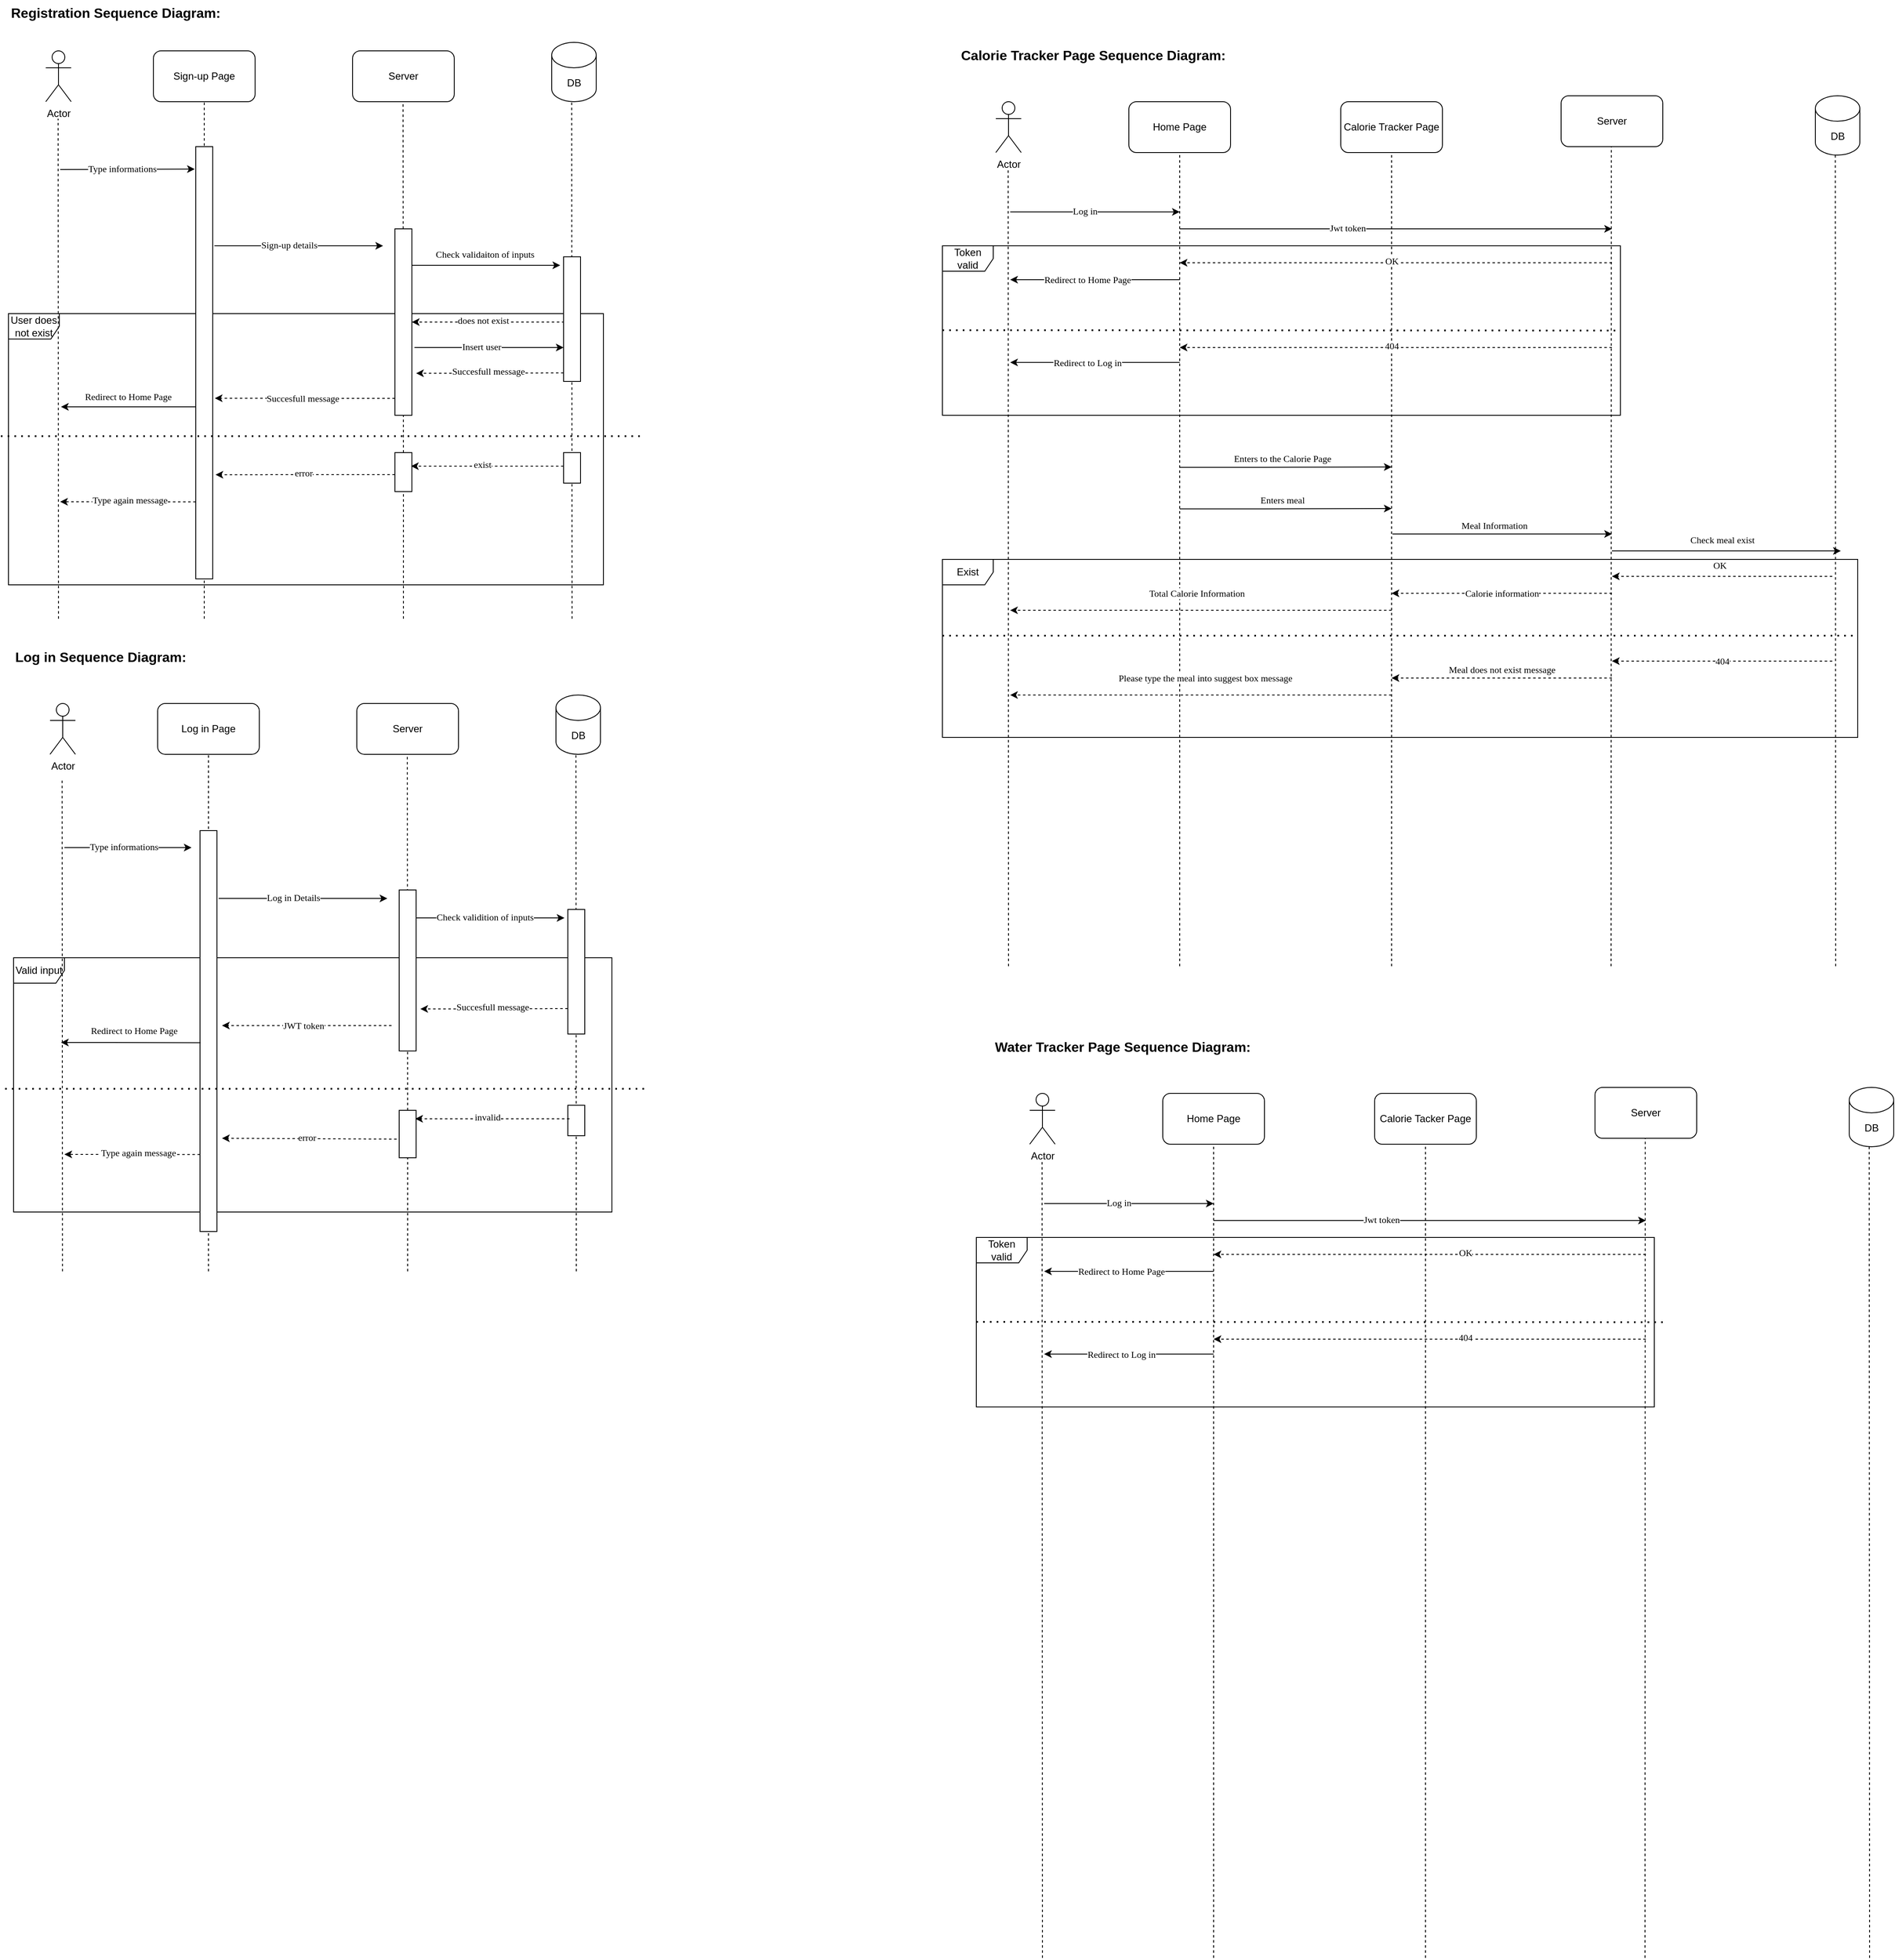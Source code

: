 <mxfile version="17.4.6" type="github">
  <diagram id="nZLM94ovh3mV7z_dbmCm" name="Page-1">
    <mxGraphModel dx="1778" dy="953" grid="1" gridSize="10" guides="1" tooltips="1" connect="1" arrows="1" fold="1" page="1" pageScale="1" pageWidth="5000" pageHeight="5000" math="0" shadow="0">
      <root>
        <mxCell id="0" />
        <mxCell id="1" parent="0" />
        <mxCell id="Yexyb0BpfmFyETItAoxo-177" value="Token valid" style="shape=umlFrame;whiteSpace=wrap;html=1;" vertex="1" parent="1">
          <mxGeometry x="1140" y="310" width="800" height="200" as="geometry" />
        </mxCell>
        <mxCell id="Yexyb0BpfmFyETItAoxo-48" value="Valid input" style="shape=umlFrame;whiteSpace=wrap;html=1;" vertex="1" parent="1">
          <mxGeometry x="44" y="1150" width="706" height="300" as="geometry" />
        </mxCell>
        <mxCell id="Yexyb0BpfmFyETItAoxo-45" value="User does not exist" style="shape=umlFrame;whiteSpace=wrap;html=1;" vertex="1" parent="1">
          <mxGeometry x="38" y="390" width="702" height="320" as="geometry" />
        </mxCell>
        <mxCell id="M2i2G8UK4aQcAIyvz-Gb-9" value="" style="endArrow=none;dashed=1;html=1;rounded=0;fontFamily=Verdana;entryX=0.5;entryY=1;entryDx=0;entryDy=0;startArrow=none;" parent="1" edge="1">
          <mxGeometry width="50" height="50" relative="1" as="geometry">
            <mxPoint x="703" y="750" as="sourcePoint" />
            <mxPoint x="702.58" y="140" as="targetPoint" />
          </mxGeometry>
        </mxCell>
        <mxCell id="M2i2G8UK4aQcAIyvz-Gb-10" value="" style="endArrow=none;dashed=1;html=1;rounded=0;fontFamily=Verdana;entryX=0.5;entryY=1;entryDx=0;entryDy=0;startArrow=none;" parent="1" source="M2i2G8UK4aQcAIyvz-Gb-37" edge="1">
          <mxGeometry width="50" height="50" relative="1" as="geometry">
            <mxPoint x="503.58" y="850" as="sourcePoint" />
            <mxPoint x="503.58" y="140" as="targetPoint" />
          </mxGeometry>
        </mxCell>
        <mxCell id="M2i2G8UK4aQcAIyvz-Gb-11" value="" style="endArrow=none;dashed=1;html=1;rounded=0;fontFamily=Verdana;entryX=0.5;entryY=1;entryDx=0;entryDy=0;" parent="1" target="M2i2G8UK4aQcAIyvz-Gb-12" edge="1">
          <mxGeometry width="50" height="50" relative="1" as="geometry">
            <mxPoint x="269" y="750" as="sourcePoint" />
            <mxPoint x="429" y="60" as="targetPoint" />
          </mxGeometry>
        </mxCell>
        <mxCell id="M2i2G8UK4aQcAIyvz-Gb-12" value="Sign-up Page" style="rounded=1;whiteSpace=wrap;html=1;flipH=0;flipV=0;" parent="1" vertex="1">
          <mxGeometry x="209" y="80" width="120" height="60" as="geometry" />
        </mxCell>
        <mxCell id="M2i2G8UK4aQcAIyvz-Gb-13" value="Server" style="rounded=1;whiteSpace=wrap;html=1;flipH=0;flipV=0;" parent="1" vertex="1">
          <mxGeometry x="444" y="80" width="120" height="60" as="geometry" />
        </mxCell>
        <mxCell id="M2i2G8UK4aQcAIyvz-Gb-14" value="DB" style="shape=cylinder3;whiteSpace=wrap;html=1;boundedLbl=1;backgroundOutline=1;size=15;flipH=0;flipV=0;" parent="1" vertex="1">
          <mxGeometry x="679" y="70" width="52.5" height="70" as="geometry" />
        </mxCell>
        <mxCell id="M2i2G8UK4aQcAIyvz-Gb-15" value="Actor" style="shape=umlActor;verticalLabelPosition=bottom;verticalAlign=top;html=1;outlineConnect=0;" parent="1" vertex="1">
          <mxGeometry x="82" y="80" width="30" height="60" as="geometry" />
        </mxCell>
        <mxCell id="M2i2G8UK4aQcAIyvz-Gb-16" value="" style="endArrow=classic;html=1;rounded=0;fontFamily=Verdana;entryX=-0.061;entryY=0.052;entryDx=0;entryDy=0;entryPerimeter=0;" parent="1" edge="1" target="M2i2G8UK4aQcAIyvz-Gb-28">
          <mxGeometry width="50" height="50" relative="1" as="geometry">
            <mxPoint x="99" y="220" as="sourcePoint" />
            <mxPoint x="249" y="220" as="targetPoint" />
          </mxGeometry>
        </mxCell>
        <mxCell id="M2i2G8UK4aQcAIyvz-Gb-17" value="Type informations" style="edgeLabel;html=1;align=center;verticalAlign=middle;resizable=0;points=[];fontFamily=Verdana;" parent="M2i2G8UK4aQcAIyvz-Gb-16" vertex="1" connectable="0">
          <mxGeometry x="-0.293" y="1" relative="1" as="geometry">
            <mxPoint x="17" as="offset" />
          </mxGeometry>
        </mxCell>
        <mxCell id="M2i2G8UK4aQcAIyvz-Gb-18" value="" style="endArrow=classic;html=1;rounded=0;fontFamily=Verdana;" parent="1" edge="1">
          <mxGeometry width="50" height="50" relative="1" as="geometry">
            <mxPoint x="281.0" y="310" as="sourcePoint" />
            <mxPoint x="480" y="310" as="targetPoint" />
          </mxGeometry>
        </mxCell>
        <mxCell id="M2i2G8UK4aQcAIyvz-Gb-19" value="Sign-up details" style="edgeLabel;html=1;align=center;verticalAlign=middle;resizable=0;points=[];fontFamily=Verdana;" parent="M2i2G8UK4aQcAIyvz-Gb-18" vertex="1" connectable="0">
          <mxGeometry x="-0.293" y="1" relative="1" as="geometry">
            <mxPoint x="17" as="offset" />
          </mxGeometry>
        </mxCell>
        <mxCell id="M2i2G8UK4aQcAIyvz-Gb-20" value="" style="endArrow=classic;html=1;rounded=0;fontFamily=Verdana;" parent="1" edge="1">
          <mxGeometry width="50" height="50" relative="1" as="geometry">
            <mxPoint x="499" y="333" as="sourcePoint" />
            <mxPoint x="689" y="333" as="targetPoint" />
          </mxGeometry>
        </mxCell>
        <mxCell id="M2i2G8UK4aQcAIyvz-Gb-21" value="Check validaiton of inputs" style="edgeLabel;html=1;align=center;verticalAlign=middle;resizable=0;points=[];fontFamily=Verdana;" parent="M2i2G8UK4aQcAIyvz-Gb-20" vertex="1" connectable="0">
          <mxGeometry x="-0.293" y="1" relative="1" as="geometry">
            <mxPoint x="34" y="-12" as="offset" />
          </mxGeometry>
        </mxCell>
        <mxCell id="M2i2G8UK4aQcAIyvz-Gb-22" value="" style="endArrow=classic;html=1;rounded=0;dashed=1;fontFamily=Verdana;" parent="1" edge="1">
          <mxGeometry width="50" height="50" relative="1" as="geometry">
            <mxPoint x="694" y="400" as="sourcePoint" />
            <mxPoint x="514" y="400" as="targetPoint" />
          </mxGeometry>
        </mxCell>
        <mxCell id="M2i2G8UK4aQcAIyvz-Gb-23" value="does not exist" style="edgeLabel;html=1;align=center;verticalAlign=middle;resizable=0;points=[];fontFamily=Verdana;" parent="M2i2G8UK4aQcAIyvz-Gb-22" vertex="1" connectable="0">
          <mxGeometry x="-0.293" y="1" relative="1" as="geometry">
            <mxPoint x="-33" y="-3" as="offset" />
          </mxGeometry>
        </mxCell>
        <mxCell id="M2i2G8UK4aQcAIyvz-Gb-24" value="" style="endArrow=classic;html=1;rounded=0;dashed=1;fontFamily=Verdana;entryX=1.125;entryY=0.582;entryDx=0;entryDy=0;entryPerimeter=0;" parent="1" target="M2i2G8UK4aQcAIyvz-Gb-28" edge="1">
          <mxGeometry width="50" height="50" relative="1" as="geometry">
            <mxPoint x="494" y="490" as="sourcePoint" />
            <mxPoint x="289" y="490" as="targetPoint" />
          </mxGeometry>
        </mxCell>
        <mxCell id="M2i2G8UK4aQcAIyvz-Gb-25" value="Succesfull message" style="edgeLabel;html=1;align=center;verticalAlign=middle;resizable=0;points=[];fontFamily=Verdana;" parent="M2i2G8UK4aQcAIyvz-Gb-24" vertex="1" connectable="0">
          <mxGeometry x="-0.293" y="1" relative="1" as="geometry">
            <mxPoint x="-34" y="-1" as="offset" />
          </mxGeometry>
        </mxCell>
        <mxCell id="M2i2G8UK4aQcAIyvz-Gb-28" value="" style="verticalLabelPosition=bottom;verticalAlign=top;html=1;shape=mxgraph.basic.rect;fillColor2=none;strokeWidth=1;size=20;indent=5;fontFamily=Verdana;" parent="1" vertex="1">
          <mxGeometry x="259" y="193" width="20" height="510" as="geometry" />
        </mxCell>
        <mxCell id="M2i2G8UK4aQcAIyvz-Gb-29" value="" style="verticalLabelPosition=bottom;verticalAlign=top;html=1;shape=mxgraph.basic.rect;fillColor2=none;strokeWidth=1;size=20;indent=5;fontFamily=Verdana;" parent="1" vertex="1">
          <mxGeometry x="693" y="323" width="20" height="147" as="geometry" />
        </mxCell>
        <mxCell id="M2i2G8UK4aQcAIyvz-Gb-30" value="" style="endArrow=none;dashed=1;html=1;dashPattern=1 3;strokeWidth=2;rounded=0;fontFamily=Verdana;" parent="1" edge="1">
          <mxGeometry width="50" height="50" relative="1" as="geometry">
            <mxPoint x="29" y="534.58" as="sourcePoint" />
            <mxPoint x="789" y="534.58" as="targetPoint" />
          </mxGeometry>
        </mxCell>
        <mxCell id="M2i2G8UK4aQcAIyvz-Gb-31" value="" style="verticalLabelPosition=bottom;verticalAlign=top;html=1;shape=mxgraph.basic.rect;fillColor2=none;strokeWidth=1;size=20;indent=5;fontFamily=Verdana;" parent="1" vertex="1">
          <mxGeometry x="494" y="290" width="20" height="220" as="geometry" />
        </mxCell>
        <mxCell id="M2i2G8UK4aQcAIyvz-Gb-32" value="" style="endArrow=classic;html=1;rounded=0;fontFamily=Verdana;" parent="1" edge="1">
          <mxGeometry width="50" height="50" relative="1" as="geometry">
            <mxPoint x="517" y="430" as="sourcePoint" />
            <mxPoint x="693.0" y="430" as="targetPoint" />
          </mxGeometry>
        </mxCell>
        <mxCell id="M2i2G8UK4aQcAIyvz-Gb-33" value="Insert user" style="edgeLabel;html=1;align=center;verticalAlign=middle;resizable=0;points=[];fontFamily=Verdana;" parent="M2i2G8UK4aQcAIyvz-Gb-32" vertex="1" connectable="0">
          <mxGeometry x="-0.293" y="1" relative="1" as="geometry">
            <mxPoint x="17" as="offset" />
          </mxGeometry>
        </mxCell>
        <mxCell id="M2i2G8UK4aQcAIyvz-Gb-34" value="" style="endArrow=classic;html=1;rounded=0;dashed=1;fontFamily=Verdana;" parent="1" edge="1">
          <mxGeometry width="50" height="50" relative="1" as="geometry">
            <mxPoint x="693.0" y="460" as="sourcePoint" />
            <mxPoint x="519" y="460.42" as="targetPoint" />
          </mxGeometry>
        </mxCell>
        <mxCell id="M2i2G8UK4aQcAIyvz-Gb-35" value="Succesfull message" style="edgeLabel;html=1;align=center;verticalAlign=middle;resizable=0;points=[];fontFamily=Verdana;" parent="M2i2G8UK4aQcAIyvz-Gb-34" vertex="1" connectable="0">
          <mxGeometry x="-0.293" y="1" relative="1" as="geometry">
            <mxPoint x="-28" y="-3" as="offset" />
          </mxGeometry>
        </mxCell>
        <mxCell id="M2i2G8UK4aQcAIyvz-Gb-36" value="" style="verticalLabelPosition=bottom;verticalAlign=top;html=1;shape=mxgraph.basic.rect;fillColor2=none;strokeWidth=1;size=20;indent=5;fontFamily=Verdana;" parent="1" vertex="1">
          <mxGeometry x="693" y="554" width="20" height="36" as="geometry" />
        </mxCell>
        <mxCell id="M2i2G8UK4aQcAIyvz-Gb-37" value="" style="verticalLabelPosition=bottom;verticalAlign=top;html=1;shape=mxgraph.basic.rect;fillColor2=none;strokeWidth=1;size=20;indent=5;fontFamily=Verdana;" parent="1" vertex="1">
          <mxGeometry x="494" y="554" width="20" height="46" as="geometry" />
        </mxCell>
        <mxCell id="M2i2G8UK4aQcAIyvz-Gb-38" value="" style="endArrow=none;dashed=1;html=1;rounded=0;fontFamily=Verdana;entryX=0.5;entryY=1;entryDx=0;entryDy=0;" parent="1" target="M2i2G8UK4aQcAIyvz-Gb-37" edge="1">
          <mxGeometry width="50" height="50" relative="1" as="geometry">
            <mxPoint x="504" y="750" as="sourcePoint" />
            <mxPoint x="503.58" y="140" as="targetPoint" />
          </mxGeometry>
        </mxCell>
        <mxCell id="M2i2G8UK4aQcAIyvz-Gb-39" value="" style="endArrow=classic;html=1;rounded=0;dashed=1;fontFamily=Verdana;" parent="1" edge="1">
          <mxGeometry width="50" height="50" relative="1" as="geometry">
            <mxPoint x="693.0" y="570" as="sourcePoint" />
            <mxPoint x="513.0" y="570" as="targetPoint" />
          </mxGeometry>
        </mxCell>
        <mxCell id="M2i2G8UK4aQcAIyvz-Gb-40" value="exist" style="edgeLabel;html=1;align=center;verticalAlign=middle;resizable=0;points=[];fontFamily=Verdana;" parent="M2i2G8UK4aQcAIyvz-Gb-39" vertex="1" connectable="0">
          <mxGeometry x="-0.293" y="1" relative="1" as="geometry">
            <mxPoint x="-33" y="-3" as="offset" />
          </mxGeometry>
        </mxCell>
        <mxCell id="M2i2G8UK4aQcAIyvz-Gb-41" value="" style="endArrow=classic;html=1;rounded=0;dashed=1;fontFamily=Verdana;entryX=1.167;entryY=0.759;entryDx=0;entryDy=0;entryPerimeter=0;" parent="1" target="M2i2G8UK4aQcAIyvz-Gb-28" edge="1">
          <mxGeometry width="50" height="50" relative="1" as="geometry">
            <mxPoint x="494" y="580" as="sourcePoint" />
            <mxPoint x="314" y="580" as="targetPoint" />
          </mxGeometry>
        </mxCell>
        <mxCell id="M2i2G8UK4aQcAIyvz-Gb-42" value="error" style="edgeLabel;html=1;align=center;verticalAlign=middle;resizable=0;points=[];fontFamily=Verdana;" parent="M2i2G8UK4aQcAIyvz-Gb-41" vertex="1" connectable="0">
          <mxGeometry x="-0.293" y="1" relative="1" as="geometry">
            <mxPoint x="-33" y="-3" as="offset" />
          </mxGeometry>
        </mxCell>
        <mxCell id="M2i2G8UK4aQcAIyvz-Gb-43" value="" style="endArrow=classic;html=1;rounded=0;dashed=1;fontFamily=Verdana;" parent="1" edge="1">
          <mxGeometry width="50" height="50" relative="1" as="geometry">
            <mxPoint x="259" y="612.08" as="sourcePoint" />
            <mxPoint x="99" y="612" as="targetPoint" />
          </mxGeometry>
        </mxCell>
        <mxCell id="M2i2G8UK4aQcAIyvz-Gb-44" value="Type again message" style="edgeLabel;html=1;align=center;verticalAlign=middle;resizable=0;points=[];fontFamily=Verdana;" parent="M2i2G8UK4aQcAIyvz-Gb-43" vertex="1" connectable="0">
          <mxGeometry x="-0.293" y="1" relative="1" as="geometry">
            <mxPoint x="-22" y="-3" as="offset" />
          </mxGeometry>
        </mxCell>
        <mxCell id="M2i2G8UK4aQcAIyvz-Gb-45" value="" style="endArrow=none;dashed=1;html=1;rounded=0;fontFamily=Verdana;entryX=0.5;entryY=1;entryDx=0;entryDy=0;" parent="1" edge="1">
          <mxGeometry width="50" height="50" relative="1" as="geometry">
            <mxPoint x="97" y="750" as="sourcePoint" />
            <mxPoint x="96.58" y="160" as="targetPoint" />
          </mxGeometry>
        </mxCell>
        <mxCell id="M2i2G8UK4aQcAIyvz-Gb-48" value="Registration Sequence Diagram:" style="text;html=1;strokeColor=none;fillColor=none;align=left;verticalAlign=middle;whiteSpace=wrap;rounded=0;fontStyle=1;fontSize=16;" parent="1" vertex="1">
          <mxGeometry x="39" y="20" width="341" height="30" as="geometry" />
        </mxCell>
        <mxCell id="Yexyb0BpfmFyETItAoxo-3" value="" style="endArrow=none;dashed=1;html=1;rounded=0;fontFamily=Verdana;entryX=0.5;entryY=1;entryDx=0;entryDy=0;" edge="1" parent="1">
          <mxGeometry width="50" height="50" relative="1" as="geometry">
            <mxPoint x="708" y="1520" as="sourcePoint" />
            <mxPoint x="707.58" y="910" as="targetPoint" />
          </mxGeometry>
        </mxCell>
        <mxCell id="Yexyb0BpfmFyETItAoxo-4" value="" style="endArrow=none;dashed=1;html=1;rounded=0;fontFamily=Verdana;entryX=0.5;entryY=1;entryDx=0;entryDy=0;startArrow=none;" edge="1" parent="1" source="Yexyb0BpfmFyETItAoxo-31">
          <mxGeometry width="50" height="50" relative="1" as="geometry">
            <mxPoint x="508.58" y="1620" as="sourcePoint" />
            <mxPoint x="508.58" y="910" as="targetPoint" />
          </mxGeometry>
        </mxCell>
        <mxCell id="Yexyb0BpfmFyETItAoxo-5" value="" style="endArrow=none;dashed=1;html=1;rounded=0;fontFamily=Verdana;entryX=0.5;entryY=1;entryDx=0;entryDy=0;" edge="1" parent="1" target="Yexyb0BpfmFyETItAoxo-6">
          <mxGeometry width="50" height="50" relative="1" as="geometry">
            <mxPoint x="274" y="1520" as="sourcePoint" />
            <mxPoint x="434" y="830" as="targetPoint" />
          </mxGeometry>
        </mxCell>
        <mxCell id="Yexyb0BpfmFyETItAoxo-6" value="Log in Page" style="rounded=1;whiteSpace=wrap;html=1;flipH=0;flipV=0;" vertex="1" parent="1">
          <mxGeometry x="214" y="850" width="120" height="60" as="geometry" />
        </mxCell>
        <mxCell id="Yexyb0BpfmFyETItAoxo-7" value="Server" style="rounded=1;whiteSpace=wrap;html=1;flipH=0;flipV=0;" vertex="1" parent="1">
          <mxGeometry x="449" y="850" width="120" height="60" as="geometry" />
        </mxCell>
        <mxCell id="Yexyb0BpfmFyETItAoxo-8" value="DB" style="shape=cylinder3;whiteSpace=wrap;html=1;boundedLbl=1;backgroundOutline=1;size=15;flipH=0;flipV=0;" vertex="1" parent="1">
          <mxGeometry x="684" y="840" width="52.5" height="70" as="geometry" />
        </mxCell>
        <mxCell id="Yexyb0BpfmFyETItAoxo-9" value="Actor" style="shape=umlActor;verticalLabelPosition=bottom;verticalAlign=top;html=1;outlineConnect=0;" vertex="1" parent="1">
          <mxGeometry x="87" y="850" width="30" height="60" as="geometry" />
        </mxCell>
        <mxCell id="Yexyb0BpfmFyETItAoxo-10" value="" style="endArrow=classic;html=1;rounded=0;fontFamily=Verdana;" edge="1" parent="1">
          <mxGeometry width="50" height="50" relative="1" as="geometry">
            <mxPoint x="104" y="1020" as="sourcePoint" />
            <mxPoint x="254" y="1020" as="targetPoint" />
          </mxGeometry>
        </mxCell>
        <mxCell id="Yexyb0BpfmFyETItAoxo-11" value="Type informations" style="edgeLabel;html=1;align=center;verticalAlign=middle;resizable=0;points=[];fontFamily=Verdana;" vertex="1" connectable="0" parent="Yexyb0BpfmFyETItAoxo-10">
          <mxGeometry x="-0.293" y="1" relative="1" as="geometry">
            <mxPoint x="17" as="offset" />
          </mxGeometry>
        </mxCell>
        <mxCell id="Yexyb0BpfmFyETItAoxo-12" value="" style="endArrow=classic;html=1;rounded=0;fontFamily=Verdana;" edge="1" parent="1">
          <mxGeometry width="50" height="50" relative="1" as="geometry">
            <mxPoint x="286.0" y="1080" as="sourcePoint" />
            <mxPoint x="485" y="1080" as="targetPoint" />
          </mxGeometry>
        </mxCell>
        <mxCell id="Yexyb0BpfmFyETItAoxo-13" value="Log in Details" style="edgeLabel;html=1;align=center;verticalAlign=middle;resizable=0;points=[];fontFamily=Verdana;" vertex="1" connectable="0" parent="Yexyb0BpfmFyETItAoxo-12">
          <mxGeometry x="-0.293" y="1" relative="1" as="geometry">
            <mxPoint x="17" as="offset" />
          </mxGeometry>
        </mxCell>
        <mxCell id="Yexyb0BpfmFyETItAoxo-14" value="" style="endArrow=classic;html=1;rounded=0;fontFamily=Verdana;" edge="1" parent="1">
          <mxGeometry width="50" height="50" relative="1" as="geometry">
            <mxPoint x="504" y="1103" as="sourcePoint" />
            <mxPoint x="694" y="1103" as="targetPoint" />
          </mxGeometry>
        </mxCell>
        <mxCell id="Yexyb0BpfmFyETItAoxo-15" value="Check validition of inputs" style="edgeLabel;html=1;align=center;verticalAlign=middle;resizable=0;points=[];fontFamily=Verdana;" vertex="1" connectable="0" parent="Yexyb0BpfmFyETItAoxo-14">
          <mxGeometry x="-0.293" y="1" relative="1" as="geometry">
            <mxPoint x="29" as="offset" />
          </mxGeometry>
        </mxCell>
        <mxCell id="Yexyb0BpfmFyETItAoxo-18" value="" style="endArrow=classic;html=1;rounded=0;dashed=1;fontFamily=Verdana;" edge="1" parent="1">
          <mxGeometry width="50" height="50" relative="1" as="geometry">
            <mxPoint x="490" y="1230" as="sourcePoint" />
            <mxPoint x="290" y="1230" as="targetPoint" />
            <Array as="points" />
          </mxGeometry>
        </mxCell>
        <mxCell id="Yexyb0BpfmFyETItAoxo-19" value="JWT token" style="edgeLabel;html=1;align=center;verticalAlign=middle;resizable=0;points=[];fontFamily=Verdana;" vertex="1" connectable="0" parent="Yexyb0BpfmFyETItAoxo-18">
          <mxGeometry x="-0.293" y="1" relative="1" as="geometry">
            <mxPoint x="-34" y="-1" as="offset" />
          </mxGeometry>
        </mxCell>
        <mxCell id="Yexyb0BpfmFyETItAoxo-22" value="" style="verticalLabelPosition=bottom;verticalAlign=top;html=1;shape=mxgraph.basic.rect;fillColor2=none;strokeWidth=1;size=20;indent=5;fontFamily=Verdana;" vertex="1" parent="1">
          <mxGeometry x="264" y="1000" width="20" height="473" as="geometry" />
        </mxCell>
        <mxCell id="Yexyb0BpfmFyETItAoxo-23" value="" style="verticalLabelPosition=bottom;verticalAlign=top;html=1;shape=mxgraph.basic.rect;fillColor2=none;strokeWidth=1;size=20;indent=5;fontFamily=Verdana;" vertex="1" parent="1">
          <mxGeometry x="698" y="1093" width="20" height="147" as="geometry" />
        </mxCell>
        <mxCell id="Yexyb0BpfmFyETItAoxo-24" value="" style="endArrow=none;dashed=1;html=1;dashPattern=1 3;strokeWidth=2;rounded=0;fontFamily=Verdana;" edge="1" parent="1">
          <mxGeometry width="50" height="50" relative="1" as="geometry">
            <mxPoint x="34" y="1304.58" as="sourcePoint" />
            <mxPoint x="794" y="1304.58" as="targetPoint" />
          </mxGeometry>
        </mxCell>
        <mxCell id="Yexyb0BpfmFyETItAoxo-25" value="" style="verticalLabelPosition=bottom;verticalAlign=top;html=1;shape=mxgraph.basic.rect;fillColor2=none;strokeWidth=1;size=20;indent=5;fontFamily=Verdana;" vertex="1" parent="1">
          <mxGeometry x="499" y="1070" width="20" height="190" as="geometry" />
        </mxCell>
        <mxCell id="Yexyb0BpfmFyETItAoxo-28" value="" style="endArrow=classic;html=1;rounded=0;dashed=1;fontFamily=Verdana;" edge="1" parent="1">
          <mxGeometry width="50" height="50" relative="1" as="geometry">
            <mxPoint x="698.0" y="1210" as="sourcePoint" />
            <mxPoint x="524" y="1210.42" as="targetPoint" />
          </mxGeometry>
        </mxCell>
        <mxCell id="Yexyb0BpfmFyETItAoxo-29" value="Succesfull message" style="edgeLabel;html=1;align=center;verticalAlign=middle;resizable=0;points=[];fontFamily=Verdana;" vertex="1" connectable="0" parent="Yexyb0BpfmFyETItAoxo-28">
          <mxGeometry x="-0.293" y="1" relative="1" as="geometry">
            <mxPoint x="-28" y="-3" as="offset" />
          </mxGeometry>
        </mxCell>
        <mxCell id="Yexyb0BpfmFyETItAoxo-30" value="" style="verticalLabelPosition=bottom;verticalAlign=top;html=1;shape=mxgraph.basic.rect;fillColor2=none;strokeWidth=1;size=20;indent=5;fontFamily=Verdana;" vertex="1" parent="1">
          <mxGeometry x="698" y="1324" width="20" height="36" as="geometry" />
        </mxCell>
        <mxCell id="Yexyb0BpfmFyETItAoxo-31" value="" style="verticalLabelPosition=bottom;verticalAlign=top;html=1;shape=mxgraph.basic.rect;fillColor2=none;strokeWidth=1;size=20;indent=5;fontFamily=Verdana;" vertex="1" parent="1">
          <mxGeometry x="499" y="1330" width="20" height="56" as="geometry" />
        </mxCell>
        <mxCell id="Yexyb0BpfmFyETItAoxo-32" value="" style="endArrow=none;dashed=1;html=1;rounded=0;fontFamily=Verdana;entryX=0.5;entryY=1;entryDx=0;entryDy=0;" edge="1" parent="1" target="Yexyb0BpfmFyETItAoxo-31">
          <mxGeometry width="50" height="50" relative="1" as="geometry">
            <mxPoint x="509" y="1520" as="sourcePoint" />
            <mxPoint x="508.58" y="910" as="targetPoint" />
          </mxGeometry>
        </mxCell>
        <mxCell id="Yexyb0BpfmFyETItAoxo-33" value="" style="endArrow=classic;html=1;rounded=0;dashed=1;fontFamily=Verdana;" edge="1" parent="1">
          <mxGeometry width="50" height="50" relative="1" as="geometry">
            <mxPoint x="700" y="1340" as="sourcePoint" />
            <mxPoint x="518.0" y="1340" as="targetPoint" />
          </mxGeometry>
        </mxCell>
        <mxCell id="Yexyb0BpfmFyETItAoxo-34" value="invalid" style="edgeLabel;html=1;align=center;verticalAlign=middle;resizable=0;points=[];fontFamily=Verdana;" vertex="1" connectable="0" parent="Yexyb0BpfmFyETItAoxo-33">
          <mxGeometry x="-0.293" y="1" relative="1" as="geometry">
            <mxPoint x="-33" y="-3" as="offset" />
          </mxGeometry>
        </mxCell>
        <mxCell id="Yexyb0BpfmFyETItAoxo-35" value="" style="endArrow=classic;html=1;rounded=0;dashed=1;fontFamily=Verdana;exitX=-0.15;exitY=0.607;exitDx=0;exitDy=0;exitPerimeter=0;" edge="1" parent="1" source="Yexyb0BpfmFyETItAoxo-31">
          <mxGeometry width="50" height="50" relative="1" as="geometry">
            <mxPoint x="499" y="1350" as="sourcePoint" />
            <mxPoint x="290" y="1363" as="targetPoint" />
          </mxGeometry>
        </mxCell>
        <mxCell id="Yexyb0BpfmFyETItAoxo-36" value="error" style="edgeLabel;html=1;align=center;verticalAlign=middle;resizable=0;points=[];fontFamily=Verdana;" vertex="1" connectable="0" parent="Yexyb0BpfmFyETItAoxo-35">
          <mxGeometry x="-0.293" y="1" relative="1" as="geometry">
            <mxPoint x="-33" y="-3" as="offset" />
          </mxGeometry>
        </mxCell>
        <mxCell id="Yexyb0BpfmFyETItAoxo-37" value="" style="endArrow=classic;html=1;rounded=0;dashed=1;fontFamily=Verdana;" edge="1" parent="1">
          <mxGeometry width="50" height="50" relative="1" as="geometry">
            <mxPoint x="264" y="1382.08" as="sourcePoint" />
            <mxPoint x="104" y="1382" as="targetPoint" />
          </mxGeometry>
        </mxCell>
        <mxCell id="Yexyb0BpfmFyETItAoxo-38" value="Type again message" style="edgeLabel;html=1;align=center;verticalAlign=middle;resizable=0;points=[];fontFamily=Verdana;" vertex="1" connectable="0" parent="Yexyb0BpfmFyETItAoxo-37">
          <mxGeometry x="-0.293" y="1" relative="1" as="geometry">
            <mxPoint x="-17" y="-3" as="offset" />
          </mxGeometry>
        </mxCell>
        <mxCell id="Yexyb0BpfmFyETItAoxo-39" value="" style="endArrow=none;dashed=1;html=1;rounded=0;fontFamily=Verdana;entryX=0.5;entryY=1;entryDx=0;entryDy=0;" edge="1" parent="1">
          <mxGeometry width="50" height="50" relative="1" as="geometry">
            <mxPoint x="101.71" y="1520" as="sourcePoint" />
            <mxPoint x="101.29" y="940" as="targetPoint" />
          </mxGeometry>
        </mxCell>
        <mxCell id="Yexyb0BpfmFyETItAoxo-43" value="Log in Sequence Diagram:" style="text;html=1;strokeColor=none;fillColor=none;align=left;verticalAlign=middle;whiteSpace=wrap;rounded=0;fontStyle=1;fontSize=16;" vertex="1" parent="1">
          <mxGeometry x="44" y="780" width="341" height="30" as="geometry" />
        </mxCell>
        <mxCell id="Yexyb0BpfmFyETItAoxo-89" value="" style="endArrow=none;dashed=1;html=1;rounded=0;fontFamily=Verdana;entryX=0.5;entryY=1;entryDx=0;entryDy=0;" edge="1" parent="1">
          <mxGeometry width="50" height="50" relative="1" as="geometry">
            <mxPoint x="2194" y="1160" as="sourcePoint" />
            <mxPoint x="2193.58" y="203" as="targetPoint" />
          </mxGeometry>
        </mxCell>
        <mxCell id="Yexyb0BpfmFyETItAoxo-90" value="" style="endArrow=none;dashed=1;html=1;rounded=0;fontFamily=Verdana;entryX=0.5;entryY=1;entryDx=0;entryDy=0;startArrow=none;" edge="1" parent="1">
          <mxGeometry width="50" height="50" relative="1" as="geometry">
            <mxPoint x="1929" y="1160" as="sourcePoint" />
            <mxPoint x="1929.29" y="190" as="targetPoint" />
          </mxGeometry>
        </mxCell>
        <mxCell id="Yexyb0BpfmFyETItAoxo-91" value="" style="endArrow=none;dashed=1;html=1;rounded=0;fontFamily=Verdana;entryX=0.5;entryY=1;entryDx=0;entryDy=0;" edge="1" parent="1" target="Yexyb0BpfmFyETItAoxo-92">
          <mxGeometry width="50" height="50" relative="1" as="geometry">
            <mxPoint x="1420" y="1160" as="sourcePoint" />
            <mxPoint x="1580" y="120" as="targetPoint" />
          </mxGeometry>
        </mxCell>
        <mxCell id="Yexyb0BpfmFyETItAoxo-92" value="Home Page" style="rounded=1;whiteSpace=wrap;html=1;flipH=0;flipV=0;" vertex="1" parent="1">
          <mxGeometry x="1360" y="140" width="120" height="60" as="geometry" />
        </mxCell>
        <mxCell id="Yexyb0BpfmFyETItAoxo-93" value="Server" style="rounded=1;whiteSpace=wrap;html=1;flipH=0;flipV=0;" vertex="1" parent="1">
          <mxGeometry x="1870" y="133" width="120" height="60" as="geometry" />
        </mxCell>
        <mxCell id="Yexyb0BpfmFyETItAoxo-94" value="DB" style="shape=cylinder3;whiteSpace=wrap;html=1;boundedLbl=1;backgroundOutline=1;size=15;flipH=0;flipV=0;" vertex="1" parent="1">
          <mxGeometry x="2170" y="133" width="52.5" height="70" as="geometry" />
        </mxCell>
        <mxCell id="Yexyb0BpfmFyETItAoxo-95" value="Actor" style="shape=umlActor;verticalLabelPosition=bottom;verticalAlign=top;html=1;outlineConnect=0;" vertex="1" parent="1">
          <mxGeometry x="1203" y="140" width="30" height="60" as="geometry" />
        </mxCell>
        <mxCell id="Yexyb0BpfmFyETItAoxo-123" value="" style="endArrow=none;dashed=1;html=1;rounded=0;fontFamily=Verdana;entryX=0.5;entryY=1;entryDx=0;entryDy=0;" edge="1" parent="1">
          <mxGeometry width="50" height="50" relative="1" as="geometry">
            <mxPoint x="1218" y="1160" as="sourcePoint" />
            <mxPoint x="1217.58" y="220" as="targetPoint" />
          </mxGeometry>
        </mxCell>
        <mxCell id="Yexyb0BpfmFyETItAoxo-124" value="Calorie Tracker Page Sequence Diagram:" style="text;html=1;strokeColor=none;fillColor=none;align=left;verticalAlign=middle;whiteSpace=wrap;rounded=0;fontStyle=1;fontSize=16;" vertex="1" parent="1">
          <mxGeometry x="1160" y="70" width="341" height="30" as="geometry" />
        </mxCell>
        <mxCell id="Yexyb0BpfmFyETItAoxo-125" value="" style="endArrow=none;dashed=1;html=1;rounded=0;fontFamily=Verdana;entryX=0.5;entryY=1;entryDx=0;entryDy=0;" edge="1" parent="1" target="Yexyb0BpfmFyETItAoxo-126">
          <mxGeometry width="50" height="50" relative="1" as="geometry">
            <mxPoint x="1670" y="1160" as="sourcePoint" />
            <mxPoint x="1830" y="120" as="targetPoint" />
          </mxGeometry>
        </mxCell>
        <mxCell id="Yexyb0BpfmFyETItAoxo-126" value="Calorie Tracker Page" style="rounded=1;whiteSpace=wrap;html=1;flipH=0;flipV=0;" vertex="1" parent="1">
          <mxGeometry x="1610" y="140" width="120" height="60" as="geometry" />
        </mxCell>
        <mxCell id="Yexyb0BpfmFyETItAoxo-173" value="" style="endArrow=classic;html=1;rounded=0;fontFamily=Verdana;" edge="1" parent="1">
          <mxGeometry width="50" height="50" relative="1" as="geometry">
            <mxPoint x="1220" y="270" as="sourcePoint" />
            <mxPoint x="1420" y="270" as="targetPoint" />
            <Array as="points">
              <mxPoint x="1320" y="270" />
            </Array>
          </mxGeometry>
        </mxCell>
        <mxCell id="Yexyb0BpfmFyETItAoxo-174" value="Log in" style="edgeLabel;html=1;align=center;verticalAlign=middle;resizable=0;points=[];fontFamily=Verdana;" vertex="1" connectable="0" parent="Yexyb0BpfmFyETItAoxo-173">
          <mxGeometry x="-0.293" y="1" relative="1" as="geometry">
            <mxPoint x="17" as="offset" />
          </mxGeometry>
        </mxCell>
        <mxCell id="Yexyb0BpfmFyETItAoxo-175" value="" style="endArrow=classic;html=1;rounded=0;fontFamily=Verdana;" edge="1" parent="1">
          <mxGeometry width="50" height="50" relative="1" as="geometry">
            <mxPoint x="1420" y="290" as="sourcePoint" />
            <mxPoint x="1930" y="290" as="targetPoint" />
          </mxGeometry>
        </mxCell>
        <mxCell id="Yexyb0BpfmFyETItAoxo-176" value="Jwt token" style="edgeLabel;html=1;align=center;verticalAlign=middle;resizable=0;points=[];fontFamily=Verdana;" vertex="1" connectable="0" parent="Yexyb0BpfmFyETItAoxo-175">
          <mxGeometry x="-0.293" y="1" relative="1" as="geometry">
            <mxPoint x="17" as="offset" />
          </mxGeometry>
        </mxCell>
        <mxCell id="Yexyb0BpfmFyETItAoxo-182" value="" style="endArrow=none;dashed=1;html=1;dashPattern=1 3;strokeWidth=2;rounded=0;fontFamily=Verdana;" edge="1" parent="1">
          <mxGeometry width="50" height="50" relative="1" as="geometry">
            <mxPoint x="1140" y="409.57" as="sourcePoint" />
            <mxPoint x="1940" y="410" as="targetPoint" />
          </mxGeometry>
        </mxCell>
        <mxCell id="Yexyb0BpfmFyETItAoxo-185" value="" style="endArrow=classic;html=1;rounded=0;dashed=1;fontFamily=Verdana;" edge="1" parent="1">
          <mxGeometry width="50" height="50" relative="1" as="geometry">
            <mxPoint x="1930.0" y="330" as="sourcePoint" />
            <mxPoint x="1420" y="330" as="targetPoint" />
          </mxGeometry>
        </mxCell>
        <mxCell id="Yexyb0BpfmFyETItAoxo-186" value="OK" style="edgeLabel;html=1;align=center;verticalAlign=middle;resizable=0;points=[];fontFamily=Verdana;" vertex="1" connectable="0" parent="Yexyb0BpfmFyETItAoxo-185">
          <mxGeometry x="-0.293" y="1" relative="1" as="geometry">
            <mxPoint x="-80" y="-3" as="offset" />
          </mxGeometry>
        </mxCell>
        <mxCell id="Yexyb0BpfmFyETItAoxo-188" value="" style="endArrow=classic;html=1;rounded=0;fontFamily=Verdana;" edge="1" parent="1">
          <mxGeometry width="50" height="50" relative="1" as="geometry">
            <mxPoint x="1420" y="350.0" as="sourcePoint" />
            <mxPoint x="1220" y="350.0" as="targetPoint" />
            <Array as="points">
              <mxPoint x="1320" y="350" />
            </Array>
          </mxGeometry>
        </mxCell>
        <mxCell id="Yexyb0BpfmFyETItAoxo-196" value="&lt;span style=&quot;font-family: &amp;#34;verdana&amp;#34;&quot;&gt;Redirect to Home Page&lt;/span&gt;" style="edgeLabel;html=1;align=center;verticalAlign=middle;resizable=0;points=[];" vertex="1" connectable="0" parent="Yexyb0BpfmFyETItAoxo-188">
          <mxGeometry x="-0.639" y="4" relative="1" as="geometry">
            <mxPoint x="-73" y="-4" as="offset" />
          </mxGeometry>
        </mxCell>
        <mxCell id="Yexyb0BpfmFyETItAoxo-190" value="" style="endArrow=classic;html=1;rounded=0;fontFamily=Verdana;" edge="1" parent="1">
          <mxGeometry width="50" height="50" relative="1" as="geometry">
            <mxPoint x="259" y="500.0" as="sourcePoint" />
            <mxPoint x="100" y="500" as="targetPoint" />
            <Array as="points">
              <mxPoint x="159" y="500" />
            </Array>
          </mxGeometry>
        </mxCell>
        <mxCell id="Yexyb0BpfmFyETItAoxo-191" value="Redirect to Home Page" style="edgeLabel;html=1;align=center;verticalAlign=middle;resizable=0;points=[];fontFamily=Verdana;" vertex="1" connectable="0" parent="1">
          <mxGeometry x="169.995" y="489.997" as="geometry">
            <mxPoint x="9" y="-2" as="offset" />
          </mxGeometry>
        </mxCell>
        <mxCell id="Yexyb0BpfmFyETItAoxo-192" value="" style="endArrow=classic;html=1;rounded=0;fontFamily=Verdana;exitX=0.037;exitY=0.529;exitDx=0;exitDy=0;exitPerimeter=0;" edge="1" parent="1" source="Yexyb0BpfmFyETItAoxo-22">
          <mxGeometry width="50" height="50" relative="1" as="geometry">
            <mxPoint x="260" y="1250" as="sourcePoint" />
            <mxPoint x="100" y="1250" as="targetPoint" />
            <Array as="points">
              <mxPoint x="159" y="1250" />
            </Array>
          </mxGeometry>
        </mxCell>
        <mxCell id="Yexyb0BpfmFyETItAoxo-193" value="Redirect to Home Page" style="edgeLabel;html=1;align=center;verticalAlign=middle;resizable=0;points=[];fontFamily=Verdana;" vertex="1" connectable="0" parent="1">
          <mxGeometry x="179.995" y="499.997" as="geometry">
            <mxPoint x="6" y="736" as="offset" />
          </mxGeometry>
        </mxCell>
        <mxCell id="Yexyb0BpfmFyETItAoxo-194" value="" style="endArrow=classic;html=1;rounded=0;dashed=1;fontFamily=Verdana;" edge="1" parent="1">
          <mxGeometry width="50" height="50" relative="1" as="geometry">
            <mxPoint x="1930" y="430.0" as="sourcePoint" />
            <mxPoint x="1420" y="430.0" as="targetPoint" />
          </mxGeometry>
        </mxCell>
        <mxCell id="Yexyb0BpfmFyETItAoxo-195" value="404" style="edgeLabel;html=1;align=center;verticalAlign=middle;resizable=0;points=[];fontFamily=Verdana;" vertex="1" connectable="0" parent="Yexyb0BpfmFyETItAoxo-194">
          <mxGeometry x="-0.293" y="1" relative="1" as="geometry">
            <mxPoint x="-80" y="-3" as="offset" />
          </mxGeometry>
        </mxCell>
        <mxCell id="Yexyb0BpfmFyETItAoxo-197" value="" style="endArrow=classic;html=1;rounded=0;fontFamily=Verdana;" edge="1" parent="1">
          <mxGeometry width="50" height="50" relative="1" as="geometry">
            <mxPoint x="1420" y="447.57" as="sourcePoint" />
            <mxPoint x="1220" y="447.57" as="targetPoint" />
            <Array as="points">
              <mxPoint x="1320" y="447.57" />
            </Array>
          </mxGeometry>
        </mxCell>
        <mxCell id="Yexyb0BpfmFyETItAoxo-198" value="&lt;span style=&quot;font-family: &amp;#34;verdana&amp;#34;&quot;&gt;Redirect to Log in&lt;/span&gt;" style="edgeLabel;html=1;align=center;verticalAlign=middle;resizable=0;points=[];" vertex="1" connectable="0" parent="Yexyb0BpfmFyETItAoxo-197">
          <mxGeometry x="-0.639" y="4" relative="1" as="geometry">
            <mxPoint x="-73" y="-4" as="offset" />
          </mxGeometry>
        </mxCell>
        <mxCell id="Yexyb0BpfmFyETItAoxo-199" value="Token valid" style="shape=umlFrame;whiteSpace=wrap;html=1;" vertex="1" parent="1">
          <mxGeometry x="1180" y="1480" width="800" height="200" as="geometry" />
        </mxCell>
        <mxCell id="Yexyb0BpfmFyETItAoxo-200" value="" style="endArrow=none;dashed=1;html=1;rounded=0;fontFamily=Verdana;entryX=0.5;entryY=1;entryDx=0;entryDy=0;" edge="1" parent="1">
          <mxGeometry width="50" height="50" relative="1" as="geometry">
            <mxPoint x="2234" y="2330" as="sourcePoint" />
            <mxPoint x="2233.58" y="1373" as="targetPoint" />
          </mxGeometry>
        </mxCell>
        <mxCell id="Yexyb0BpfmFyETItAoxo-201" value="" style="endArrow=none;dashed=1;html=1;rounded=0;fontFamily=Verdana;entryX=0.5;entryY=1;entryDx=0;entryDy=0;startArrow=none;" edge="1" parent="1">
          <mxGeometry width="50" height="50" relative="1" as="geometry">
            <mxPoint x="1969" y="2330" as="sourcePoint" />
            <mxPoint x="1969.29" y="1360" as="targetPoint" />
          </mxGeometry>
        </mxCell>
        <mxCell id="Yexyb0BpfmFyETItAoxo-202" value="" style="endArrow=none;dashed=1;html=1;rounded=0;fontFamily=Verdana;entryX=0.5;entryY=1;entryDx=0;entryDy=0;" edge="1" parent="1" target="Yexyb0BpfmFyETItAoxo-203">
          <mxGeometry width="50" height="50" relative="1" as="geometry">
            <mxPoint x="1460.0" y="2330" as="sourcePoint" />
            <mxPoint x="1620" y="1290" as="targetPoint" />
          </mxGeometry>
        </mxCell>
        <mxCell id="Yexyb0BpfmFyETItAoxo-203" value="Home Page" style="rounded=1;whiteSpace=wrap;html=1;flipH=0;flipV=0;" vertex="1" parent="1">
          <mxGeometry x="1400" y="1310" width="120" height="60" as="geometry" />
        </mxCell>
        <mxCell id="Yexyb0BpfmFyETItAoxo-204" value="Server" style="rounded=1;whiteSpace=wrap;html=1;flipH=0;flipV=0;" vertex="1" parent="1">
          <mxGeometry x="1910" y="1303" width="120" height="60" as="geometry" />
        </mxCell>
        <mxCell id="Yexyb0BpfmFyETItAoxo-205" value="DB" style="shape=cylinder3;whiteSpace=wrap;html=1;boundedLbl=1;backgroundOutline=1;size=15;flipH=0;flipV=0;" vertex="1" parent="1">
          <mxGeometry x="2210" y="1303" width="52.5" height="70" as="geometry" />
        </mxCell>
        <mxCell id="Yexyb0BpfmFyETItAoxo-206" value="Actor" style="shape=umlActor;verticalLabelPosition=bottom;verticalAlign=top;html=1;outlineConnect=0;" vertex="1" parent="1">
          <mxGeometry x="1243" y="1310" width="30" height="60" as="geometry" />
        </mxCell>
        <mxCell id="Yexyb0BpfmFyETItAoxo-207" value="" style="endArrow=none;dashed=1;html=1;rounded=0;fontFamily=Verdana;entryX=0.5;entryY=1;entryDx=0;entryDy=0;" edge="1" parent="1">
          <mxGeometry width="50" height="50" relative="1" as="geometry">
            <mxPoint x="1258" y="2330" as="sourcePoint" />
            <mxPoint x="1257.58" y="1390" as="targetPoint" />
          </mxGeometry>
        </mxCell>
        <mxCell id="Yexyb0BpfmFyETItAoxo-208" value="Water Tracker Page Sequence Diagram:" style="text;html=1;strokeColor=none;fillColor=none;align=left;verticalAlign=middle;whiteSpace=wrap;rounded=0;fontStyle=1;fontSize=16;" vertex="1" parent="1">
          <mxGeometry x="1200" y="1240" width="341" height="30" as="geometry" />
        </mxCell>
        <mxCell id="Yexyb0BpfmFyETItAoxo-209" value="" style="endArrow=none;dashed=1;html=1;rounded=0;fontFamily=Verdana;entryX=0.5;entryY=1;entryDx=0;entryDy=0;" edge="1" parent="1" target="Yexyb0BpfmFyETItAoxo-210">
          <mxGeometry width="50" height="50" relative="1" as="geometry">
            <mxPoint x="1710" y="2330" as="sourcePoint" />
            <mxPoint x="1870" y="1290" as="targetPoint" />
          </mxGeometry>
        </mxCell>
        <mxCell id="Yexyb0BpfmFyETItAoxo-210" value="Calorie Tacker Page" style="rounded=1;whiteSpace=wrap;html=1;flipH=0;flipV=0;" vertex="1" parent="1">
          <mxGeometry x="1650" y="1310" width="120" height="60" as="geometry" />
        </mxCell>
        <mxCell id="Yexyb0BpfmFyETItAoxo-211" value="" style="endArrow=classic;html=1;rounded=0;fontFamily=Verdana;" edge="1" parent="1">
          <mxGeometry width="50" height="50" relative="1" as="geometry">
            <mxPoint x="1260.0" y="1440" as="sourcePoint" />
            <mxPoint x="1460.0" y="1440" as="targetPoint" />
            <Array as="points">
              <mxPoint x="1360" y="1440" />
            </Array>
          </mxGeometry>
        </mxCell>
        <mxCell id="Yexyb0BpfmFyETItAoxo-212" value="Log in" style="edgeLabel;html=1;align=center;verticalAlign=middle;resizable=0;points=[];fontFamily=Verdana;" vertex="1" connectable="0" parent="Yexyb0BpfmFyETItAoxo-211">
          <mxGeometry x="-0.293" y="1" relative="1" as="geometry">
            <mxPoint x="17" as="offset" />
          </mxGeometry>
        </mxCell>
        <mxCell id="Yexyb0BpfmFyETItAoxo-213" value="" style="endArrow=classic;html=1;rounded=0;fontFamily=Verdana;" edge="1" parent="1">
          <mxGeometry width="50" height="50" relative="1" as="geometry">
            <mxPoint x="1460.0" y="1460" as="sourcePoint" />
            <mxPoint x="1970" y="1460" as="targetPoint" />
          </mxGeometry>
        </mxCell>
        <mxCell id="Yexyb0BpfmFyETItAoxo-214" value="Jwt token" style="edgeLabel;html=1;align=center;verticalAlign=middle;resizable=0;points=[];fontFamily=Verdana;" vertex="1" connectable="0" parent="Yexyb0BpfmFyETItAoxo-213">
          <mxGeometry x="-0.293" y="1" relative="1" as="geometry">
            <mxPoint x="17" as="offset" />
          </mxGeometry>
        </mxCell>
        <mxCell id="Yexyb0BpfmFyETItAoxo-215" value="" style="endArrow=none;dashed=1;html=1;dashPattern=1 3;strokeWidth=2;rounded=0;fontFamily=Verdana;" edge="1" parent="1">
          <mxGeometry width="50" height="50" relative="1" as="geometry">
            <mxPoint x="1180.0" y="1579.57" as="sourcePoint" />
            <mxPoint x="1990" y="1580" as="targetPoint" />
          </mxGeometry>
        </mxCell>
        <mxCell id="Yexyb0BpfmFyETItAoxo-216" value="" style="endArrow=classic;html=1;rounded=0;dashed=1;fontFamily=Verdana;" edge="1" parent="1">
          <mxGeometry width="50" height="50" relative="1" as="geometry">
            <mxPoint x="1970" y="1500" as="sourcePoint" />
            <mxPoint x="1460.0" y="1500" as="targetPoint" />
          </mxGeometry>
        </mxCell>
        <mxCell id="Yexyb0BpfmFyETItAoxo-217" value="OK" style="edgeLabel;html=1;align=center;verticalAlign=middle;resizable=0;points=[];fontFamily=Verdana;" vertex="1" connectable="0" parent="Yexyb0BpfmFyETItAoxo-216">
          <mxGeometry x="-0.293" y="1" relative="1" as="geometry">
            <mxPoint x="-33" y="-3" as="offset" />
          </mxGeometry>
        </mxCell>
        <mxCell id="Yexyb0BpfmFyETItAoxo-218" value="" style="endArrow=classic;html=1;rounded=0;fontFamily=Verdana;" edge="1" parent="1">
          <mxGeometry width="50" height="50" relative="1" as="geometry">
            <mxPoint x="1460.0" y="1520" as="sourcePoint" />
            <mxPoint x="1260.0" y="1520" as="targetPoint" />
            <Array as="points">
              <mxPoint x="1360" y="1520" />
            </Array>
          </mxGeometry>
        </mxCell>
        <mxCell id="Yexyb0BpfmFyETItAoxo-219" value="&lt;span style=&quot;font-family: &amp;#34;verdana&amp;#34;&quot;&gt;Redirect to Home Page&lt;/span&gt;" style="edgeLabel;html=1;align=center;verticalAlign=middle;resizable=0;points=[];" vertex="1" connectable="0" parent="Yexyb0BpfmFyETItAoxo-218">
          <mxGeometry x="-0.639" y="4" relative="1" as="geometry">
            <mxPoint x="-73" y="-4" as="offset" />
          </mxGeometry>
        </mxCell>
        <mxCell id="Yexyb0BpfmFyETItAoxo-220" value="" style="endArrow=classic;html=1;rounded=0;dashed=1;fontFamily=Verdana;" edge="1" parent="1">
          <mxGeometry width="50" height="50" relative="1" as="geometry">
            <mxPoint x="1970" y="1600" as="sourcePoint" />
            <mxPoint x="1460.0" y="1600" as="targetPoint" />
          </mxGeometry>
        </mxCell>
        <mxCell id="Yexyb0BpfmFyETItAoxo-221" value="404" style="edgeLabel;html=1;align=center;verticalAlign=middle;resizable=0;points=[];fontFamily=Verdana;" vertex="1" connectable="0" parent="Yexyb0BpfmFyETItAoxo-220">
          <mxGeometry x="-0.293" y="1" relative="1" as="geometry">
            <mxPoint x="-33" y="-3" as="offset" />
          </mxGeometry>
        </mxCell>
        <mxCell id="Yexyb0BpfmFyETItAoxo-222" value="" style="endArrow=classic;html=1;rounded=0;fontFamily=Verdana;" edge="1" parent="1">
          <mxGeometry width="50" height="50" relative="1" as="geometry">
            <mxPoint x="1460.0" y="1617.57" as="sourcePoint" />
            <mxPoint x="1260.0" y="1617.57" as="targetPoint" />
            <Array as="points">
              <mxPoint x="1360" y="1617.57" />
            </Array>
          </mxGeometry>
        </mxCell>
        <mxCell id="Yexyb0BpfmFyETItAoxo-223" value="&lt;span style=&quot;font-family: &amp;#34;verdana&amp;#34;&quot;&gt;Redirect to Log in&lt;/span&gt;" style="edgeLabel;html=1;align=center;verticalAlign=middle;resizable=0;points=[];" vertex="1" connectable="0" parent="Yexyb0BpfmFyETItAoxo-222">
          <mxGeometry x="-0.639" y="4" relative="1" as="geometry">
            <mxPoint x="-73" y="-4" as="offset" />
          </mxGeometry>
        </mxCell>
        <mxCell id="Yexyb0BpfmFyETItAoxo-224" value="" style="endArrow=classic;html=1;rounded=0;fontFamily=Verdana;" edge="1" parent="1">
          <mxGeometry width="50" height="50" relative="1" as="geometry">
            <mxPoint x="1420" y="571.38" as="sourcePoint" />
            <mxPoint x="1670" y="571" as="targetPoint" />
            <Array as="points">
              <mxPoint x="1520" y="571.38" />
            </Array>
          </mxGeometry>
        </mxCell>
        <mxCell id="Yexyb0BpfmFyETItAoxo-225" value="Enters to the Calorie Page" style="edgeLabel;html=1;align=center;verticalAlign=middle;resizable=0;points=[];fontFamily=Verdana;" vertex="1" connectable="0" parent="Yexyb0BpfmFyETItAoxo-224">
          <mxGeometry x="-0.293" y="1" relative="1" as="geometry">
            <mxPoint x="32" y="-10" as="offset" />
          </mxGeometry>
        </mxCell>
        <mxCell id="Yexyb0BpfmFyETItAoxo-226" value="" style="endArrow=classic;html=1;rounded=0;fontFamily=Verdana;" edge="1" parent="1">
          <mxGeometry width="50" height="50" relative="1" as="geometry">
            <mxPoint x="1420" y="620.38" as="sourcePoint" />
            <mxPoint x="1670" y="620" as="targetPoint" />
            <Array as="points">
              <mxPoint x="1520" y="620.38" />
            </Array>
          </mxGeometry>
        </mxCell>
        <mxCell id="Yexyb0BpfmFyETItAoxo-227" value="Enters meal" style="edgeLabel;html=1;align=center;verticalAlign=middle;resizable=0;points=[];fontFamily=Verdana;" vertex="1" connectable="0" parent="Yexyb0BpfmFyETItAoxo-226">
          <mxGeometry x="-0.293" y="1" relative="1" as="geometry">
            <mxPoint x="32" y="-10" as="offset" />
          </mxGeometry>
        </mxCell>
        <mxCell id="Yexyb0BpfmFyETItAoxo-228" value="" style="endArrow=classic;html=1;rounded=0;fontFamily=Verdana;" edge="1" parent="1">
          <mxGeometry width="50" height="50" relative="1" as="geometry">
            <mxPoint x="1671.0" y="650" as="sourcePoint" />
            <mxPoint x="1930" y="650" as="targetPoint" />
          </mxGeometry>
        </mxCell>
        <mxCell id="Yexyb0BpfmFyETItAoxo-229" value="Meal Information" style="edgeLabel;html=1;align=center;verticalAlign=middle;resizable=0;points=[];fontFamily=Verdana;" vertex="1" connectable="0" parent="Yexyb0BpfmFyETItAoxo-228">
          <mxGeometry x="-0.293" y="1" relative="1" as="geometry">
            <mxPoint x="28" y="-9" as="offset" />
          </mxGeometry>
        </mxCell>
        <mxCell id="Yexyb0BpfmFyETItAoxo-230" value="" style="endArrow=classic;html=1;rounded=0;fontFamily=Verdana;" edge="1" parent="1">
          <mxGeometry width="50" height="50" relative="1" as="geometry">
            <mxPoint x="1930" y="670.0" as="sourcePoint" />
            <mxPoint x="2200" y="670" as="targetPoint" />
          </mxGeometry>
        </mxCell>
        <mxCell id="Yexyb0BpfmFyETItAoxo-231" value="Check meal exist" style="edgeLabel;html=1;align=center;verticalAlign=middle;resizable=0;points=[];fontFamily=Verdana;" vertex="1" connectable="0" parent="Yexyb0BpfmFyETItAoxo-230">
          <mxGeometry x="-0.293" y="1" relative="1" as="geometry">
            <mxPoint x="34" y="-12" as="offset" />
          </mxGeometry>
        </mxCell>
        <mxCell id="Yexyb0BpfmFyETItAoxo-232" value="Exist" style="shape=umlFrame;whiteSpace=wrap;html=1;" vertex="1" parent="1">
          <mxGeometry x="1140" y="680" width="1080" height="210" as="geometry" />
        </mxCell>
        <mxCell id="Yexyb0BpfmFyETItAoxo-233" value="" style="endArrow=none;dashed=1;html=1;dashPattern=1 3;strokeWidth=2;rounded=0;fontFamily=Verdana;" edge="1" parent="1">
          <mxGeometry width="50" height="50" relative="1" as="geometry">
            <mxPoint x="1140" y="770" as="sourcePoint" />
            <mxPoint x="2220" y="770" as="targetPoint" />
          </mxGeometry>
        </mxCell>
        <mxCell id="Yexyb0BpfmFyETItAoxo-235" value="" style="endArrow=classic;html=1;rounded=0;dashed=1;fontFamily=Verdana;" edge="1" parent="1">
          <mxGeometry width="50" height="50" relative="1" as="geometry">
            <mxPoint x="2190" y="700" as="sourcePoint" />
            <mxPoint x="1930" y="700" as="targetPoint" />
          </mxGeometry>
        </mxCell>
        <mxCell id="Yexyb0BpfmFyETItAoxo-237" value="OK" style="edgeLabel;html=1;align=center;verticalAlign=middle;resizable=0;points=[];fontFamily=Verdana;" vertex="1" connectable="0" parent="1">
          <mxGeometry x="1727" y="338.0" as="geometry">
            <mxPoint x="330" y="349" as="offset" />
          </mxGeometry>
        </mxCell>
        <mxCell id="Yexyb0BpfmFyETItAoxo-238" value="Calorie information" style="endArrow=classic;html=1;rounded=0;dashed=1;fontFamily=Verdana;" edge="1" parent="1">
          <mxGeometry width="50" height="50" relative="1" as="geometry">
            <mxPoint x="1930" y="720" as="sourcePoint" />
            <mxPoint x="1670" y="720" as="targetPoint" />
          </mxGeometry>
        </mxCell>
        <mxCell id="Yexyb0BpfmFyETItAoxo-241" value="Total Calorie Information" style="endArrow=classic;html=1;rounded=0;dashed=1;fontFamily=Verdana;entryX=0.074;entryY=0.286;entryDx=0;entryDy=0;entryPerimeter=0;" edge="1" parent="1" target="Yexyb0BpfmFyETItAoxo-232">
          <mxGeometry x="0.022" y="-20" width="50" height="50" relative="1" as="geometry">
            <mxPoint x="1670" y="740" as="sourcePoint" />
            <mxPoint x="1410" y="740" as="targetPoint" />
            <mxPoint as="offset" />
          </mxGeometry>
        </mxCell>
        <mxCell id="Yexyb0BpfmFyETItAoxo-242" value="404" style="endArrow=classic;html=1;rounded=0;dashed=1;fontFamily=Verdana;" edge="1" parent="1">
          <mxGeometry width="50" height="50" relative="1" as="geometry">
            <mxPoint x="2190" y="800" as="sourcePoint" />
            <mxPoint x="1930" y="800" as="targetPoint" />
          </mxGeometry>
        </mxCell>
        <mxCell id="Yexyb0BpfmFyETItAoxo-244" value="Meal does not exist message" style="endArrow=classic;html=1;rounded=0;dashed=1;fontFamily=Verdana;" edge="1" parent="1">
          <mxGeometry y="-10" width="50" height="50" relative="1" as="geometry">
            <mxPoint x="1930" y="820" as="sourcePoint" />
            <mxPoint x="1670" y="820" as="targetPoint" />
            <mxPoint as="offset" />
          </mxGeometry>
        </mxCell>
        <mxCell id="Yexyb0BpfmFyETItAoxo-246" value="Please type the meal into suggest box message" style="endArrow=classic;html=1;rounded=0;dashed=1;fontFamily=Verdana;entryX=0.074;entryY=0.762;entryDx=0;entryDy=0;entryPerimeter=0;" edge="1" parent="1" target="Yexyb0BpfmFyETItAoxo-232">
          <mxGeometry x="-0.022" y="-20" width="50" height="50" relative="1" as="geometry">
            <mxPoint x="1670" y="840" as="sourcePoint" />
            <mxPoint x="1410" y="840" as="targetPoint" />
            <mxPoint as="offset" />
          </mxGeometry>
        </mxCell>
      </root>
    </mxGraphModel>
  </diagram>
</mxfile>
